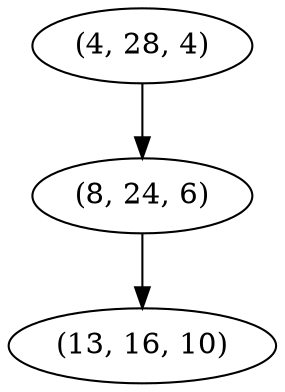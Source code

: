 digraph tree {
    "(4, 28, 4)";
    "(8, 24, 6)";
    "(13, 16, 10)";
    "(4, 28, 4)" -> "(8, 24, 6)";
    "(8, 24, 6)" -> "(13, 16, 10)";
}

